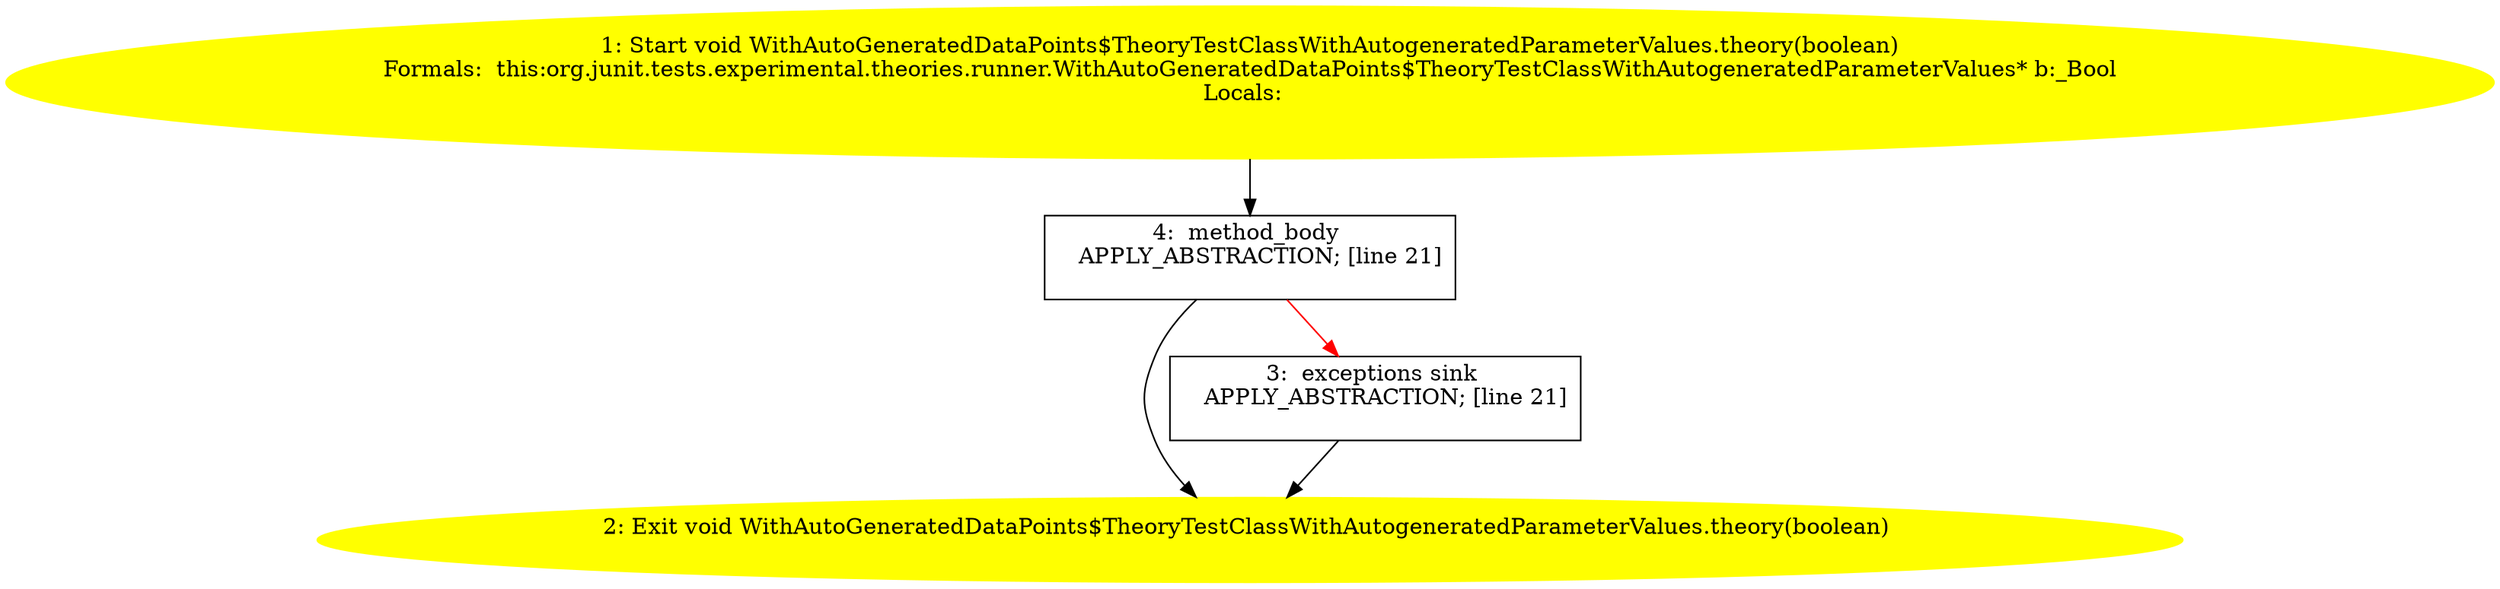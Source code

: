 /* @generated */
digraph cfg {
"org.junit.tests.experimental.theories.runner.WithAutoGeneratedDataPoints$TheoryTestClassWithAutogene.b5bdd452c254819189ae8ff82371fa77_1" [label="1: Start void WithAutoGeneratedDataPoints$TheoryTestClassWithAutogeneratedParameterValues.theory(boolean)\nFormals:  this:org.junit.tests.experimental.theories.runner.WithAutoGeneratedDataPoints$TheoryTestClassWithAutogeneratedParameterValues* b:_Bool\nLocals:  \n  " color=yellow style=filled]
	

	 "org.junit.tests.experimental.theories.runner.WithAutoGeneratedDataPoints$TheoryTestClassWithAutogene.b5bdd452c254819189ae8ff82371fa77_1" -> "org.junit.tests.experimental.theories.runner.WithAutoGeneratedDataPoints$TheoryTestClassWithAutogene.b5bdd452c254819189ae8ff82371fa77_4" ;
"org.junit.tests.experimental.theories.runner.WithAutoGeneratedDataPoints$TheoryTestClassWithAutogene.b5bdd452c254819189ae8ff82371fa77_2" [label="2: Exit void WithAutoGeneratedDataPoints$TheoryTestClassWithAutogeneratedParameterValues.theory(boolean) \n  " color=yellow style=filled]
	

"org.junit.tests.experimental.theories.runner.WithAutoGeneratedDataPoints$TheoryTestClassWithAutogene.b5bdd452c254819189ae8ff82371fa77_3" [label="3:  exceptions sink \n   APPLY_ABSTRACTION; [line 21]\n " shape="box"]
	

	 "org.junit.tests.experimental.theories.runner.WithAutoGeneratedDataPoints$TheoryTestClassWithAutogene.b5bdd452c254819189ae8ff82371fa77_3" -> "org.junit.tests.experimental.theories.runner.WithAutoGeneratedDataPoints$TheoryTestClassWithAutogene.b5bdd452c254819189ae8ff82371fa77_2" ;
"org.junit.tests.experimental.theories.runner.WithAutoGeneratedDataPoints$TheoryTestClassWithAutogene.b5bdd452c254819189ae8ff82371fa77_4" [label="4:  method_body \n   APPLY_ABSTRACTION; [line 21]\n " shape="box"]
	

	 "org.junit.tests.experimental.theories.runner.WithAutoGeneratedDataPoints$TheoryTestClassWithAutogene.b5bdd452c254819189ae8ff82371fa77_4" -> "org.junit.tests.experimental.theories.runner.WithAutoGeneratedDataPoints$TheoryTestClassWithAutogene.b5bdd452c254819189ae8ff82371fa77_2" ;
	 "org.junit.tests.experimental.theories.runner.WithAutoGeneratedDataPoints$TheoryTestClassWithAutogene.b5bdd452c254819189ae8ff82371fa77_4" -> "org.junit.tests.experimental.theories.runner.WithAutoGeneratedDataPoints$TheoryTestClassWithAutogene.b5bdd452c254819189ae8ff82371fa77_3" [color="red" ];
}
